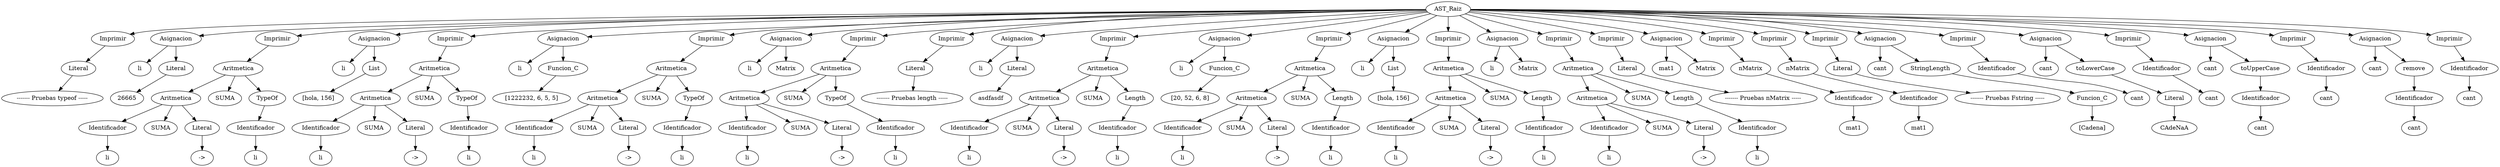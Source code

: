 digraph AST {
nodo1 [label="AST_Raiz"];
nodo2 [label="Imprimir"];
nodo1 -> nodo2;
nodo3 [label="Literal"];
nodo2 -> nodo3;
nodo4 [label="------- Pruebas typeof -----"];
nodo3 -> nodo4;
nodo5 [label="Asignacion"];
nodo1 -> nodo5;
nodo6 [label="li"];
nodo5 -> nodo6;
nodo7 [label="Literal"];
nodo5 -> nodo7;
nodo8 [label="26665"];
nodo7 -> nodo8;
nodo9 [label="Imprimir"];
nodo1 -> nodo9;
nodo10 [label="Aritmetica"];
nodo9 -> nodo10;
nodo11 [label="Aritmetica"];
nodo10 -> nodo11;
nodo12 [label="Identificador"];
nodo11 -> nodo12;
nodo13 [label="li"];
nodo12 -> nodo13;
nodo14 [label="SUMA"];
nodo11 -> nodo14;
nodo15 [label="Literal"];
nodo11 -> nodo15;
nodo16 [label=" -> "];
nodo15 -> nodo16;
nodo17 [label="SUMA"];
nodo10 -> nodo17;
nodo18 [label="TypeOf"];
nodo10 -> nodo18;
nodo19 [label="Identificador"];
nodo18 -> nodo19;
nodo20 [label="li"];
nodo19 -> nodo20;
nodo21 [label="Asignacion"];
nodo1 -> nodo21;
nodo22 [label="li"];
nodo21 -> nodo22;
nodo23 [label="List"];
nodo21 -> nodo23;
nodo24 [label="[hola, 156]"];
nodo23 -> nodo24;
nodo25 [label="Imprimir"];
nodo1 -> nodo25;
nodo26 [label="Aritmetica"];
nodo25 -> nodo26;
nodo27 [label="Aritmetica"];
nodo26 -> nodo27;
nodo28 [label="Identificador"];
nodo27 -> nodo28;
nodo29 [label="li"];
nodo28 -> nodo29;
nodo30 [label="SUMA"];
nodo27 -> nodo30;
nodo31 [label="Literal"];
nodo27 -> nodo31;
nodo32 [label=" -> "];
nodo31 -> nodo32;
nodo33 [label="SUMA"];
nodo26 -> nodo33;
nodo34 [label="TypeOf"];
nodo26 -> nodo34;
nodo35 [label="Identificador"];
nodo34 -> nodo35;
nodo36 [label="li"];
nodo35 -> nodo36;
nodo37 [label="Asignacion"];
nodo1 -> nodo37;
nodo38 [label="li"];
nodo37 -> nodo38;
nodo39 [label="Funcion_C"];
nodo37 -> nodo39;
nodo40 [label="[1222232, 6, 5, 5]"];
nodo39 -> nodo40;
nodo41 [label="Imprimir"];
nodo1 -> nodo41;
nodo42 [label="Aritmetica"];
nodo41 -> nodo42;
nodo43 [label="Aritmetica"];
nodo42 -> nodo43;
nodo44 [label="Identificador"];
nodo43 -> nodo44;
nodo45 [label="li"];
nodo44 -> nodo45;
nodo46 [label="SUMA"];
nodo43 -> nodo46;
nodo47 [label="Literal"];
nodo43 -> nodo47;
nodo48 [label=" -> "];
nodo47 -> nodo48;
nodo49 [label="SUMA"];
nodo42 -> nodo49;
nodo50 [label="TypeOf"];
nodo42 -> nodo50;
nodo51 [label="Identificador"];
nodo50 -> nodo51;
nodo52 [label="li"];
nodo51 -> nodo52;
nodo53 [label="Asignacion"];
nodo1 -> nodo53;
nodo54 [label="li"];
nodo53 -> nodo54;
nodo55 [label="Matrix"];
nodo53 -> nodo55;
nodo56 [label="Imprimir"];
nodo1 -> nodo56;
nodo57 [label="Aritmetica"];
nodo56 -> nodo57;
nodo58 [label="Aritmetica"];
nodo57 -> nodo58;
nodo59 [label="Identificador"];
nodo58 -> nodo59;
nodo60 [label="li"];
nodo59 -> nodo60;
nodo61 [label="SUMA"];
nodo58 -> nodo61;
nodo62 [label="Literal"];
nodo58 -> nodo62;
nodo63 [label=" -> "];
nodo62 -> nodo63;
nodo64 [label="SUMA"];
nodo57 -> nodo64;
nodo65 [label="TypeOf"];
nodo57 -> nodo65;
nodo66 [label="Identificador"];
nodo65 -> nodo66;
nodo67 [label="li"];
nodo66 -> nodo67;
nodo68 [label="Imprimir"];
nodo1 -> nodo68;
nodo69 [label="Literal"];
nodo68 -> nodo69;
nodo70 [label="------- Pruebas length -----"];
nodo69 -> nodo70;
nodo71 [label="Asignacion"];
nodo1 -> nodo71;
nodo72 [label="li"];
nodo71 -> nodo72;
nodo73 [label="Literal"];
nodo71 -> nodo73;
nodo74 [label="asdfasdf"];
nodo73 -> nodo74;
nodo75 [label="Imprimir"];
nodo1 -> nodo75;
nodo76 [label="Aritmetica"];
nodo75 -> nodo76;
nodo77 [label="Aritmetica"];
nodo76 -> nodo77;
nodo78 [label="Identificador"];
nodo77 -> nodo78;
nodo79 [label="li"];
nodo78 -> nodo79;
nodo80 [label="SUMA"];
nodo77 -> nodo80;
nodo81 [label="Literal"];
nodo77 -> nodo81;
nodo82 [label=" -> "];
nodo81 -> nodo82;
nodo83 [label="SUMA"];
nodo76 -> nodo83;
nodo84 [label="Length"];
nodo76 -> nodo84;
nodo85 [label="Identificador"];
nodo84 -> nodo85;
nodo86 [label="li"];
nodo85 -> nodo86;
nodo87 [label="Asignacion"];
nodo1 -> nodo87;
nodo88 [label="li"];
nodo87 -> nodo88;
nodo89 [label="Funcion_C"];
nodo87 -> nodo89;
nodo90 [label="[20, 52, 6, 8]"];
nodo89 -> nodo90;
nodo91 [label="Imprimir"];
nodo1 -> nodo91;
nodo92 [label="Aritmetica"];
nodo91 -> nodo92;
nodo93 [label="Aritmetica"];
nodo92 -> nodo93;
nodo94 [label="Identificador"];
nodo93 -> nodo94;
nodo95 [label="li"];
nodo94 -> nodo95;
nodo96 [label="SUMA"];
nodo93 -> nodo96;
nodo97 [label="Literal"];
nodo93 -> nodo97;
nodo98 [label=" -> "];
nodo97 -> nodo98;
nodo99 [label="SUMA"];
nodo92 -> nodo99;
nodo100 [label="Length"];
nodo92 -> nodo100;
nodo101 [label="Identificador"];
nodo100 -> nodo101;
nodo102 [label="li"];
nodo101 -> nodo102;
nodo103 [label="Asignacion"];
nodo1 -> nodo103;
nodo104 [label="li"];
nodo103 -> nodo104;
nodo105 [label="List"];
nodo103 -> nodo105;
nodo106 [label="[hola, 156]"];
nodo105 -> nodo106;
nodo107 [label="Imprimir"];
nodo1 -> nodo107;
nodo108 [label="Aritmetica"];
nodo107 -> nodo108;
nodo109 [label="Aritmetica"];
nodo108 -> nodo109;
nodo110 [label="Identificador"];
nodo109 -> nodo110;
nodo111 [label="li"];
nodo110 -> nodo111;
nodo112 [label="SUMA"];
nodo109 -> nodo112;
nodo113 [label="Literal"];
nodo109 -> nodo113;
nodo114 [label=" -> "];
nodo113 -> nodo114;
nodo115 [label="SUMA"];
nodo108 -> nodo115;
nodo116 [label="Length"];
nodo108 -> nodo116;
nodo117 [label="Identificador"];
nodo116 -> nodo117;
nodo118 [label="li"];
nodo117 -> nodo118;
nodo119 [label="Asignacion"];
nodo1 -> nodo119;
nodo120 [label="li"];
nodo119 -> nodo120;
nodo121 [label="Matrix"];
nodo119 -> nodo121;
nodo122 [label="Imprimir"];
nodo1 -> nodo122;
nodo123 [label="Aritmetica"];
nodo122 -> nodo123;
nodo124 [label="Aritmetica"];
nodo123 -> nodo124;
nodo125 [label="Identificador"];
nodo124 -> nodo125;
nodo126 [label="li"];
nodo125 -> nodo126;
nodo127 [label="SUMA"];
nodo124 -> nodo127;
nodo128 [label="Literal"];
nodo124 -> nodo128;
nodo129 [label=" -> "];
nodo128 -> nodo129;
nodo130 [label="SUMA"];
nodo123 -> nodo130;
nodo131 [label="Length"];
nodo123 -> nodo131;
nodo132 [label="Identificador"];
nodo131 -> nodo132;
nodo133 [label="li"];
nodo132 -> nodo133;
nodo134 [label="Imprimir"];
nodo1 -> nodo134;
nodo135 [label="Literal"];
nodo134 -> nodo135;
nodo136 [label="------- Pruebas nMatrix -----"];
nodo135 -> nodo136;
nodo137 [label="Asignacion"];
nodo1 -> nodo137;
nodo138 [label="mat1"];
nodo137 -> nodo138;
nodo139 [label="Matrix"];
nodo137 -> nodo139;
nodo140 [label="Imprimir"];
nodo1 -> nodo140;
nodo141 [label="nMatrix"];
nodo140 -> nodo141;
nodo142 [label="Identificador"];
nodo141 -> nodo142;
nodo143 [label="mat1"];
nodo142 -> nodo143;
nodo144 [label="Imprimir"];
nodo1 -> nodo144;
nodo145 [label="nMatrix"];
nodo144 -> nodo145;
nodo146 [label="Identificador"];
nodo145 -> nodo146;
nodo147 [label="mat1"];
nodo146 -> nodo147;
nodo148 [label="Imprimir"];
nodo1 -> nodo148;
nodo149 [label="Literal"];
nodo148 -> nodo149;
nodo150 [label="------- Pruebas Fstring -----"];
nodo149 -> nodo150;
nodo151 [label="Asignacion"];
nodo1 -> nodo151;
nodo152 [label="cant"];
nodo151 -> nodo152;
nodo153 [label="StringLength"];
nodo151 -> nodo153;
nodo154 [label="Funcion_C"];
nodo153 -> nodo154;
nodo155 [label="[Cadena]"];
nodo154 -> nodo155;
nodo156 [label="Imprimir"];
nodo1 -> nodo156;
nodo157 [label="Identificador"];
nodo156 -> nodo157;
nodo158 [label="cant"];
nodo157 -> nodo158;
nodo159 [label="Asignacion"];
nodo1 -> nodo159;
nodo160 [label="cant"];
nodo159 -> nodo160;
nodo161 [label="toLowerCase"];
nodo159 -> nodo161;
nodo162 [label="Literal"];
nodo161 -> nodo162;
nodo163 [label="CAdeNaA"];
nodo162 -> nodo163;
nodo164 [label="Imprimir"];
nodo1 -> nodo164;
nodo165 [label="Identificador"];
nodo164 -> nodo165;
nodo166 [label="cant"];
nodo165 -> nodo166;
nodo167 [label="Asignacion"];
nodo1 -> nodo167;
nodo168 [label="cant"];
nodo167 -> nodo168;
nodo169 [label="toUpperCase"];
nodo167 -> nodo169;
nodo170 [label="Identificador"];
nodo169 -> nodo170;
nodo171 [label="cant"];
nodo170 -> nodo171;
nodo172 [label="Imprimir"];
nodo1 -> nodo172;
nodo173 [label="Identificador"];
nodo172 -> nodo173;
nodo174 [label="cant"];
nodo173 -> nodo174;
nodo175 [label="Asignacion"];
nodo1 -> nodo175;
nodo176 [label="cant"];
nodo175 -> nodo176;
nodo177 [label="remove"];
nodo175 -> nodo177;
nodo178 [label="Identificador"];
nodo177 -> nodo178;
nodo179 [label="cant"];
nodo178 -> nodo179;
nodo180 [label="Imprimir"];
nodo1 -> nodo180;
nodo181 [label="Identificador"];
nodo180 -> nodo181;
nodo182 [label="cant"];
nodo181 -> nodo182;
}
